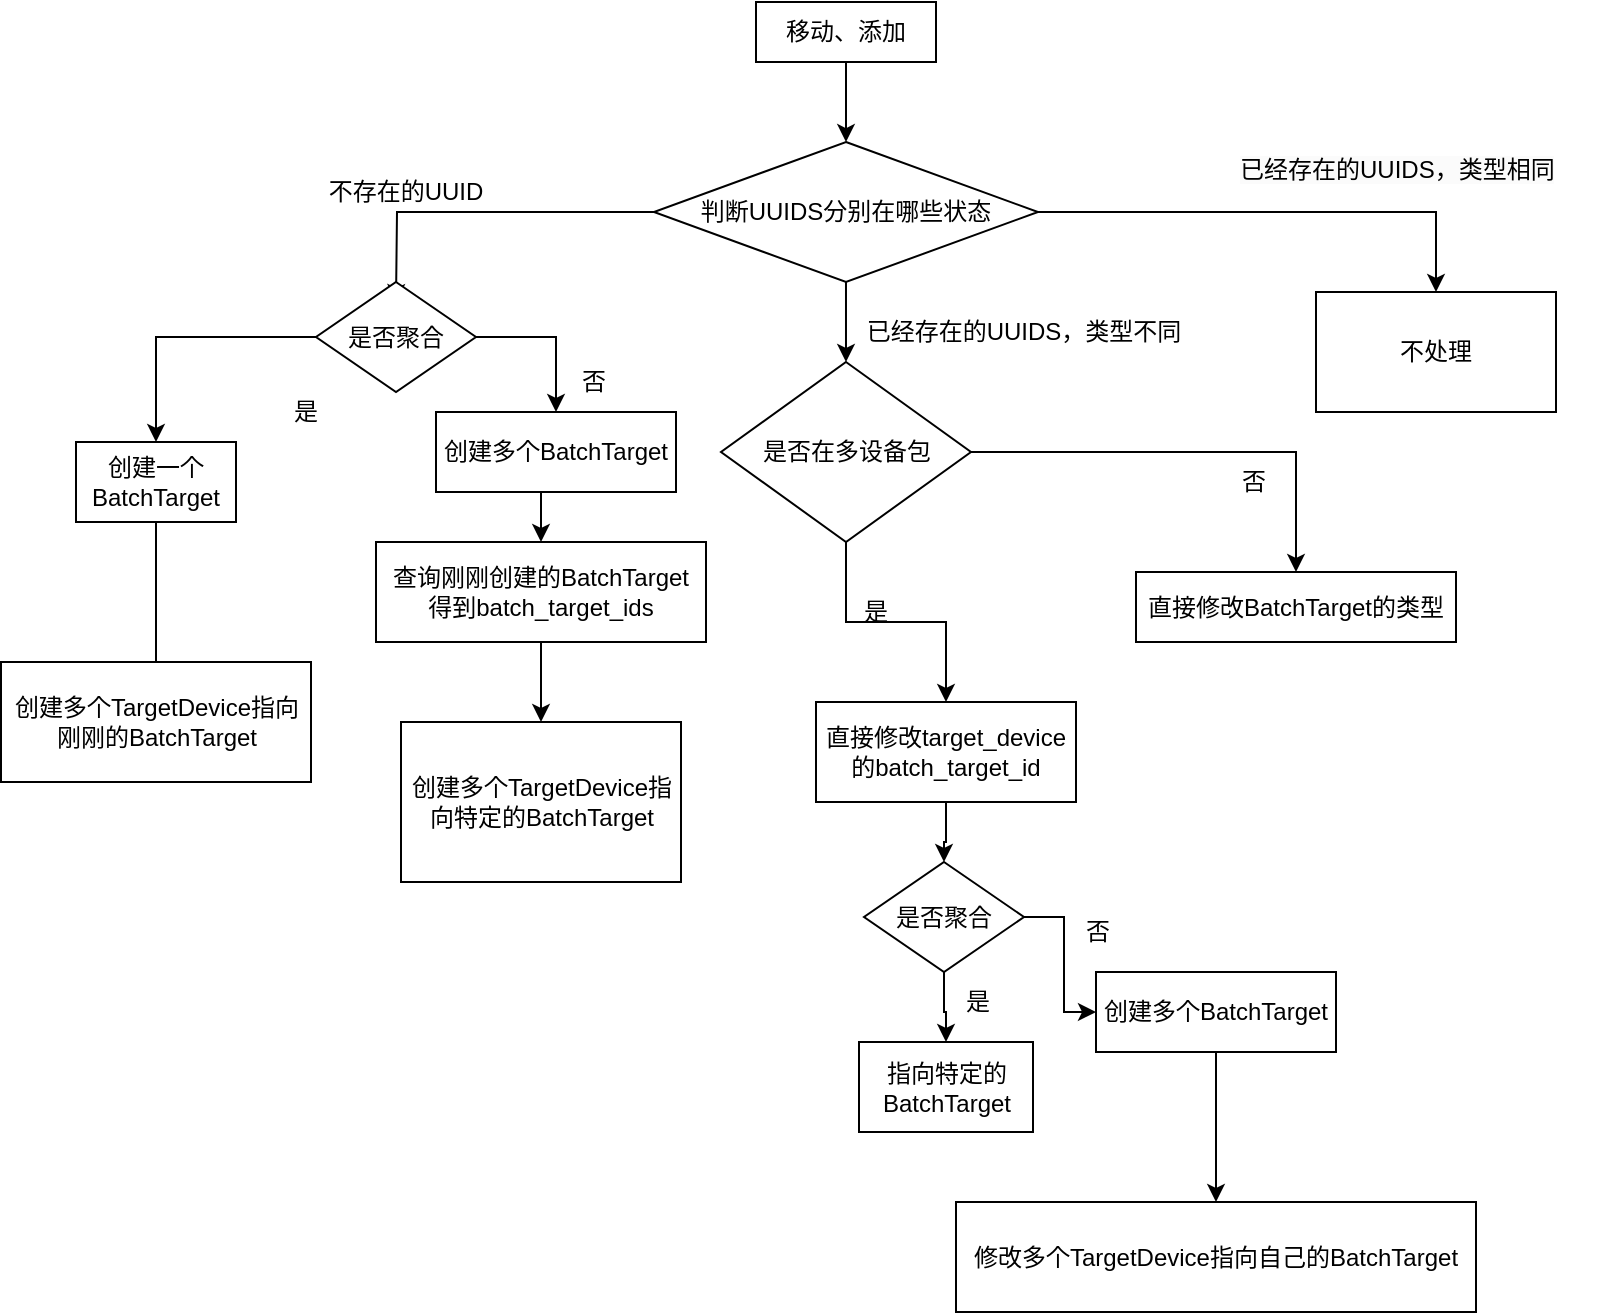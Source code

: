 <mxfile version="21.5.0" type="github">
  <diagram name="第 1 页" id="msrC1hAe30Xg3wMURsVK">
    <mxGraphModel dx="2120" dy="538" grid="1" gridSize="10" guides="1" tooltips="1" connect="1" arrows="1" fold="1" page="1" pageScale="1" pageWidth="827" pageHeight="1169" math="0" shadow="0">
      <root>
        <mxCell id="0" />
        <mxCell id="1" parent="0" />
        <mxCell id="P365xrxu5ykFGGpO0YsA-1" value="移动、添加" style="rounded=0;whiteSpace=wrap;html=1;" vertex="1" parent="1">
          <mxGeometry x="280" y="30" width="90" height="30" as="geometry" />
        </mxCell>
        <mxCell id="P365xrxu5ykFGGpO0YsA-19" style="edgeStyle=orthogonalEdgeStyle;rounded=0;orthogonalLoop=1;jettySize=auto;html=1;exitX=0.5;exitY=1;exitDx=0;exitDy=0;entryX=0.5;entryY=0;entryDx=0;entryDy=0;" edge="1" parent="1" source="P365xrxu5ykFGGpO0YsA-6" target="P365xrxu5ykFGGpO0YsA-18">
          <mxGeometry relative="1" as="geometry" />
        </mxCell>
        <mxCell id="P365xrxu5ykFGGpO0YsA-22" style="edgeStyle=orthogonalEdgeStyle;rounded=0;orthogonalLoop=1;jettySize=auto;html=1;exitX=1;exitY=0.5;exitDx=0;exitDy=0;" edge="1" parent="1" source="P365xrxu5ykFGGpO0YsA-6" target="P365xrxu5ykFGGpO0YsA-21">
          <mxGeometry relative="1" as="geometry" />
        </mxCell>
        <mxCell id="P365xrxu5ykFGGpO0YsA-6" value="是否在多设备包" style="rhombus;whiteSpace=wrap;html=1;" vertex="1" parent="1">
          <mxGeometry x="262.5" y="210" width="125" height="90" as="geometry" />
        </mxCell>
        <mxCell id="P365xrxu5ykFGGpO0YsA-10" value="" style="edgeStyle=orthogonalEdgeStyle;rounded=0;orthogonalLoop=1;jettySize=auto;html=1;exitX=0.5;exitY=1;exitDx=0;exitDy=0;" edge="1" parent="1" source="P365xrxu5ykFGGpO0YsA-1" target="P365xrxu5ykFGGpO0YsA-8">
          <mxGeometry relative="1" as="geometry">
            <mxPoint x="325" y="60" as="sourcePoint" />
            <mxPoint x="191" y="240" as="targetPoint" />
          </mxGeometry>
        </mxCell>
        <mxCell id="P365xrxu5ykFGGpO0YsA-15" style="edgeStyle=orthogonalEdgeStyle;rounded=0;orthogonalLoop=1;jettySize=auto;html=1;exitX=0.5;exitY=1;exitDx=0;exitDy=0;entryX=0.5;entryY=0;entryDx=0;entryDy=0;" edge="1" parent="1" source="P365xrxu5ykFGGpO0YsA-8" target="P365xrxu5ykFGGpO0YsA-6">
          <mxGeometry relative="1" as="geometry" />
        </mxCell>
        <mxCell id="P365xrxu5ykFGGpO0YsA-24" style="edgeStyle=orthogonalEdgeStyle;rounded=0;orthogonalLoop=1;jettySize=auto;html=1;exitX=1;exitY=0.5;exitDx=0;exitDy=0;" edge="1" parent="1" source="P365xrxu5ykFGGpO0YsA-8" target="P365xrxu5ykFGGpO0YsA-25">
          <mxGeometry relative="1" as="geometry">
            <mxPoint x="600" y="170" as="targetPoint" />
          </mxGeometry>
        </mxCell>
        <mxCell id="P365xrxu5ykFGGpO0YsA-28" style="edgeStyle=orthogonalEdgeStyle;rounded=0;orthogonalLoop=1;jettySize=auto;html=1;exitX=0;exitY=0.5;exitDx=0;exitDy=0;" edge="1" parent="1" source="P365xrxu5ykFGGpO0YsA-8">
          <mxGeometry relative="1" as="geometry">
            <mxPoint x="100" y="180" as="targetPoint" />
          </mxGeometry>
        </mxCell>
        <mxCell id="P365xrxu5ykFGGpO0YsA-8" value="判断UUIDS分别在哪些状态" style="rhombus;whiteSpace=wrap;html=1;rounded=0;" vertex="1" parent="1">
          <mxGeometry x="228.98" y="100" width="192.03" height="70" as="geometry" />
        </mxCell>
        <mxCell id="P365xrxu5ykFGGpO0YsA-16" value="已经存在的UUIDS，类型不同" style="text;html=1;strokeColor=none;fillColor=none;align=center;verticalAlign=middle;whiteSpace=wrap;rounded=0;" vertex="1" parent="1">
          <mxGeometry x="329" y="170" width="170" height="50" as="geometry" />
        </mxCell>
        <mxCell id="P365xrxu5ykFGGpO0YsA-49" style="edgeStyle=orthogonalEdgeStyle;rounded=0;orthogonalLoop=1;jettySize=auto;html=1;exitX=0.5;exitY=1;exitDx=0;exitDy=0;" edge="1" parent="1" source="P365xrxu5ykFGGpO0YsA-18" target="P365xrxu5ykFGGpO0YsA-48">
          <mxGeometry relative="1" as="geometry" />
        </mxCell>
        <mxCell id="P365xrxu5ykFGGpO0YsA-18" value="直接修改target_device的batch_target_id" style="rounded=0;whiteSpace=wrap;html=1;" vertex="1" parent="1">
          <mxGeometry x="310" y="380" width="130" height="50" as="geometry" />
        </mxCell>
        <mxCell id="P365xrxu5ykFGGpO0YsA-20" value="是" style="text;html=1;strokeColor=none;fillColor=none;align=center;verticalAlign=middle;whiteSpace=wrap;rounded=0;" vertex="1" parent="1">
          <mxGeometry x="310" y="320" width="60" height="30" as="geometry" />
        </mxCell>
        <mxCell id="P365xrxu5ykFGGpO0YsA-21" value="直接修改BatchTarget的类型" style="rounded=0;whiteSpace=wrap;html=1;" vertex="1" parent="1">
          <mxGeometry x="470" y="315" width="160" height="35" as="geometry" />
        </mxCell>
        <mxCell id="P365xrxu5ykFGGpO0YsA-23" value="否" style="text;html=1;strokeColor=none;fillColor=none;align=center;verticalAlign=middle;whiteSpace=wrap;rounded=0;" vertex="1" parent="1">
          <mxGeometry x="499" y="255" width="60" height="30" as="geometry" />
        </mxCell>
        <mxCell id="P365xrxu5ykFGGpO0YsA-25" value="不处理" style="rounded=0;whiteSpace=wrap;html=1;" vertex="1" parent="1">
          <mxGeometry x="560" y="175" width="120" height="60" as="geometry" />
        </mxCell>
        <mxCell id="P365xrxu5ykFGGpO0YsA-26" value="&lt;span style=&quot;color: rgb(0, 0, 0); font-family: Helvetica; font-size: 12px; font-style: normal; font-variant-ligatures: normal; font-variant-caps: normal; font-weight: 400; letter-spacing: normal; orphans: 2; text-align: center; text-indent: 0px; text-transform: none; widows: 2; word-spacing: 0px; -webkit-text-stroke-width: 0px; background-color: rgb(251, 251, 251); text-decoration-thickness: initial; text-decoration-style: initial; text-decoration-color: initial; float: none; display: inline !important;&quot;&gt;已经存在的UUIDS，类型相同&lt;/span&gt;" style="text;whiteSpace=wrap;html=1;" vertex="1" parent="1">
          <mxGeometry x="520" y="100" width="190" height="40" as="geometry" />
        </mxCell>
        <mxCell id="P365xrxu5ykFGGpO0YsA-29" value="不存在的UUID" style="text;html=1;strokeColor=none;fillColor=none;align=center;verticalAlign=middle;whiteSpace=wrap;rounded=0;" vertex="1" parent="1">
          <mxGeometry x="20" y="100" width="170" height="50" as="geometry" />
        </mxCell>
        <mxCell id="P365xrxu5ykFGGpO0YsA-32" style="edgeStyle=orthogonalEdgeStyle;rounded=0;orthogonalLoop=1;jettySize=auto;html=1;exitX=0;exitY=0.5;exitDx=0;exitDy=0;" edge="1" parent="1" source="P365xrxu5ykFGGpO0YsA-30" target="P365xrxu5ykFGGpO0YsA-31">
          <mxGeometry relative="1" as="geometry" />
        </mxCell>
        <mxCell id="P365xrxu5ykFGGpO0YsA-35" style="edgeStyle=orthogonalEdgeStyle;rounded=0;orthogonalLoop=1;jettySize=auto;html=1;exitX=1;exitY=0.5;exitDx=0;exitDy=0;entryX=0.5;entryY=0;entryDx=0;entryDy=0;" edge="1" parent="1" source="P365xrxu5ykFGGpO0YsA-30" target="P365xrxu5ykFGGpO0YsA-34">
          <mxGeometry relative="1" as="geometry" />
        </mxCell>
        <mxCell id="P365xrxu5ykFGGpO0YsA-30" value="是否聚合" style="rhombus;whiteSpace=wrap;html=1;" vertex="1" parent="1">
          <mxGeometry x="60" y="170" width="80" height="55" as="geometry" />
        </mxCell>
        <mxCell id="P365xrxu5ykFGGpO0YsA-38" style="edgeStyle=orthogonalEdgeStyle;rounded=0;orthogonalLoop=1;jettySize=auto;html=1;exitX=0.5;exitY=1;exitDx=0;exitDy=0;" edge="1" parent="1" source="P365xrxu5ykFGGpO0YsA-31">
          <mxGeometry relative="1" as="geometry">
            <mxPoint x="-20.0" y="370" as="targetPoint" />
          </mxGeometry>
        </mxCell>
        <mxCell id="P365xrxu5ykFGGpO0YsA-31" value="创建一个BatchTarget" style="rounded=0;whiteSpace=wrap;html=1;" vertex="1" parent="1">
          <mxGeometry x="-60" y="250" width="80" height="40" as="geometry" />
        </mxCell>
        <mxCell id="P365xrxu5ykFGGpO0YsA-33" value="是" style="text;html=1;strokeColor=none;fillColor=none;align=center;verticalAlign=middle;whiteSpace=wrap;rounded=0;" vertex="1" parent="1">
          <mxGeometry x="25" y="220" width="60" height="30" as="geometry" />
        </mxCell>
        <mxCell id="P365xrxu5ykFGGpO0YsA-40" style="edgeStyle=orthogonalEdgeStyle;rounded=0;orthogonalLoop=1;jettySize=auto;html=1;exitX=0.5;exitY=1;exitDx=0;exitDy=0;entryX=0.5;entryY=0;entryDx=0;entryDy=0;" edge="1" parent="1" source="P365xrxu5ykFGGpO0YsA-34" target="P365xrxu5ykFGGpO0YsA-39">
          <mxGeometry relative="1" as="geometry" />
        </mxCell>
        <mxCell id="P365xrxu5ykFGGpO0YsA-34" value="创建多个BatchTarget" style="rounded=0;whiteSpace=wrap;html=1;" vertex="1" parent="1">
          <mxGeometry x="120" y="235" width="120" height="40" as="geometry" />
        </mxCell>
        <mxCell id="P365xrxu5ykFGGpO0YsA-36" value="否" style="text;html=1;strokeColor=none;fillColor=none;align=center;verticalAlign=middle;whiteSpace=wrap;rounded=0;" vertex="1" parent="1">
          <mxGeometry x="168.98" y="205" width="60" height="30" as="geometry" />
        </mxCell>
        <mxCell id="P365xrxu5ykFGGpO0YsA-37" value="创建多个TargetDevice指向刚刚的BatchTarget" style="rounded=0;whiteSpace=wrap;html=1;" vertex="1" parent="1">
          <mxGeometry x="-97.5" y="360" width="155" height="60" as="geometry" />
        </mxCell>
        <mxCell id="P365xrxu5ykFGGpO0YsA-42" style="edgeStyle=orthogonalEdgeStyle;rounded=0;orthogonalLoop=1;jettySize=auto;html=1;exitX=0.5;exitY=1;exitDx=0;exitDy=0;" edge="1" parent="1" source="P365xrxu5ykFGGpO0YsA-39" target="P365xrxu5ykFGGpO0YsA-41">
          <mxGeometry relative="1" as="geometry" />
        </mxCell>
        <mxCell id="P365xrxu5ykFGGpO0YsA-39" value="查询刚刚创建的BatchTarget&lt;br&gt;得到batch_target_ids" style="rounded=0;whiteSpace=wrap;html=1;" vertex="1" parent="1">
          <mxGeometry x="90" y="300" width="165" height="50" as="geometry" />
        </mxCell>
        <mxCell id="P365xrxu5ykFGGpO0YsA-41" value="创建多个TargetDevice指向特定的BatchTarget" style="rounded=0;whiteSpace=wrap;html=1;" vertex="1" parent="1">
          <mxGeometry x="102.5" y="390" width="140" height="80" as="geometry" />
        </mxCell>
        <mxCell id="P365xrxu5ykFGGpO0YsA-54" style="edgeStyle=orthogonalEdgeStyle;rounded=0;orthogonalLoop=1;jettySize=auto;html=1;exitX=0.5;exitY=1;exitDx=0;exitDy=0;" edge="1" parent="1" source="P365xrxu5ykFGGpO0YsA-48" target="P365xrxu5ykFGGpO0YsA-53">
          <mxGeometry relative="1" as="geometry" />
        </mxCell>
        <mxCell id="P365xrxu5ykFGGpO0YsA-69" style="edgeStyle=orthogonalEdgeStyle;rounded=0;orthogonalLoop=1;jettySize=auto;html=1;exitX=1;exitY=0.5;exitDx=0;exitDy=0;" edge="1" parent="1" source="P365xrxu5ykFGGpO0YsA-48" target="P365xrxu5ykFGGpO0YsA-62">
          <mxGeometry relative="1" as="geometry" />
        </mxCell>
        <mxCell id="P365xrxu5ykFGGpO0YsA-48" value="是否聚合" style="rhombus;whiteSpace=wrap;html=1;" vertex="1" parent="1">
          <mxGeometry x="334" y="460" width="80" height="55" as="geometry" />
        </mxCell>
        <mxCell id="P365xrxu5ykFGGpO0YsA-53" value="指向特定的BatchTarget" style="rounded=0;whiteSpace=wrap;html=1;" vertex="1" parent="1">
          <mxGeometry x="331.5" y="550" width="87" height="45" as="geometry" />
        </mxCell>
        <mxCell id="P365xrxu5ykFGGpO0YsA-55" value="是" style="text;html=1;strokeColor=none;fillColor=none;align=center;verticalAlign=middle;whiteSpace=wrap;rounded=0;" vertex="1" parent="1">
          <mxGeometry x="361.01" y="515" width="60" height="30" as="geometry" />
        </mxCell>
        <mxCell id="P365xrxu5ykFGGpO0YsA-71" style="edgeStyle=orthogonalEdgeStyle;rounded=0;orthogonalLoop=1;jettySize=auto;html=1;exitX=0.5;exitY=1;exitDx=0;exitDy=0;entryX=0.5;entryY=0;entryDx=0;entryDy=0;" edge="1" parent="1" source="P365xrxu5ykFGGpO0YsA-62" target="P365xrxu5ykFGGpO0YsA-64">
          <mxGeometry relative="1" as="geometry" />
        </mxCell>
        <mxCell id="P365xrxu5ykFGGpO0YsA-62" value="创建多个BatchTarget" style="rounded=0;whiteSpace=wrap;html=1;" vertex="1" parent="1">
          <mxGeometry x="450" y="515" width="120" height="40" as="geometry" />
        </mxCell>
        <mxCell id="P365xrxu5ykFGGpO0YsA-64" value="修改多个TargetDevice指向自己的BatchTarget" style="rounded=0;whiteSpace=wrap;html=1;" vertex="1" parent="1">
          <mxGeometry x="380" y="630" width="260" height="55" as="geometry" />
        </mxCell>
        <mxCell id="P365xrxu5ykFGGpO0YsA-70" value="否" style="text;html=1;strokeColor=none;fillColor=none;align=center;verticalAlign=middle;whiteSpace=wrap;rounded=0;" vertex="1" parent="1">
          <mxGeometry x="421.01" y="480" width="60" height="30" as="geometry" />
        </mxCell>
      </root>
    </mxGraphModel>
  </diagram>
</mxfile>
